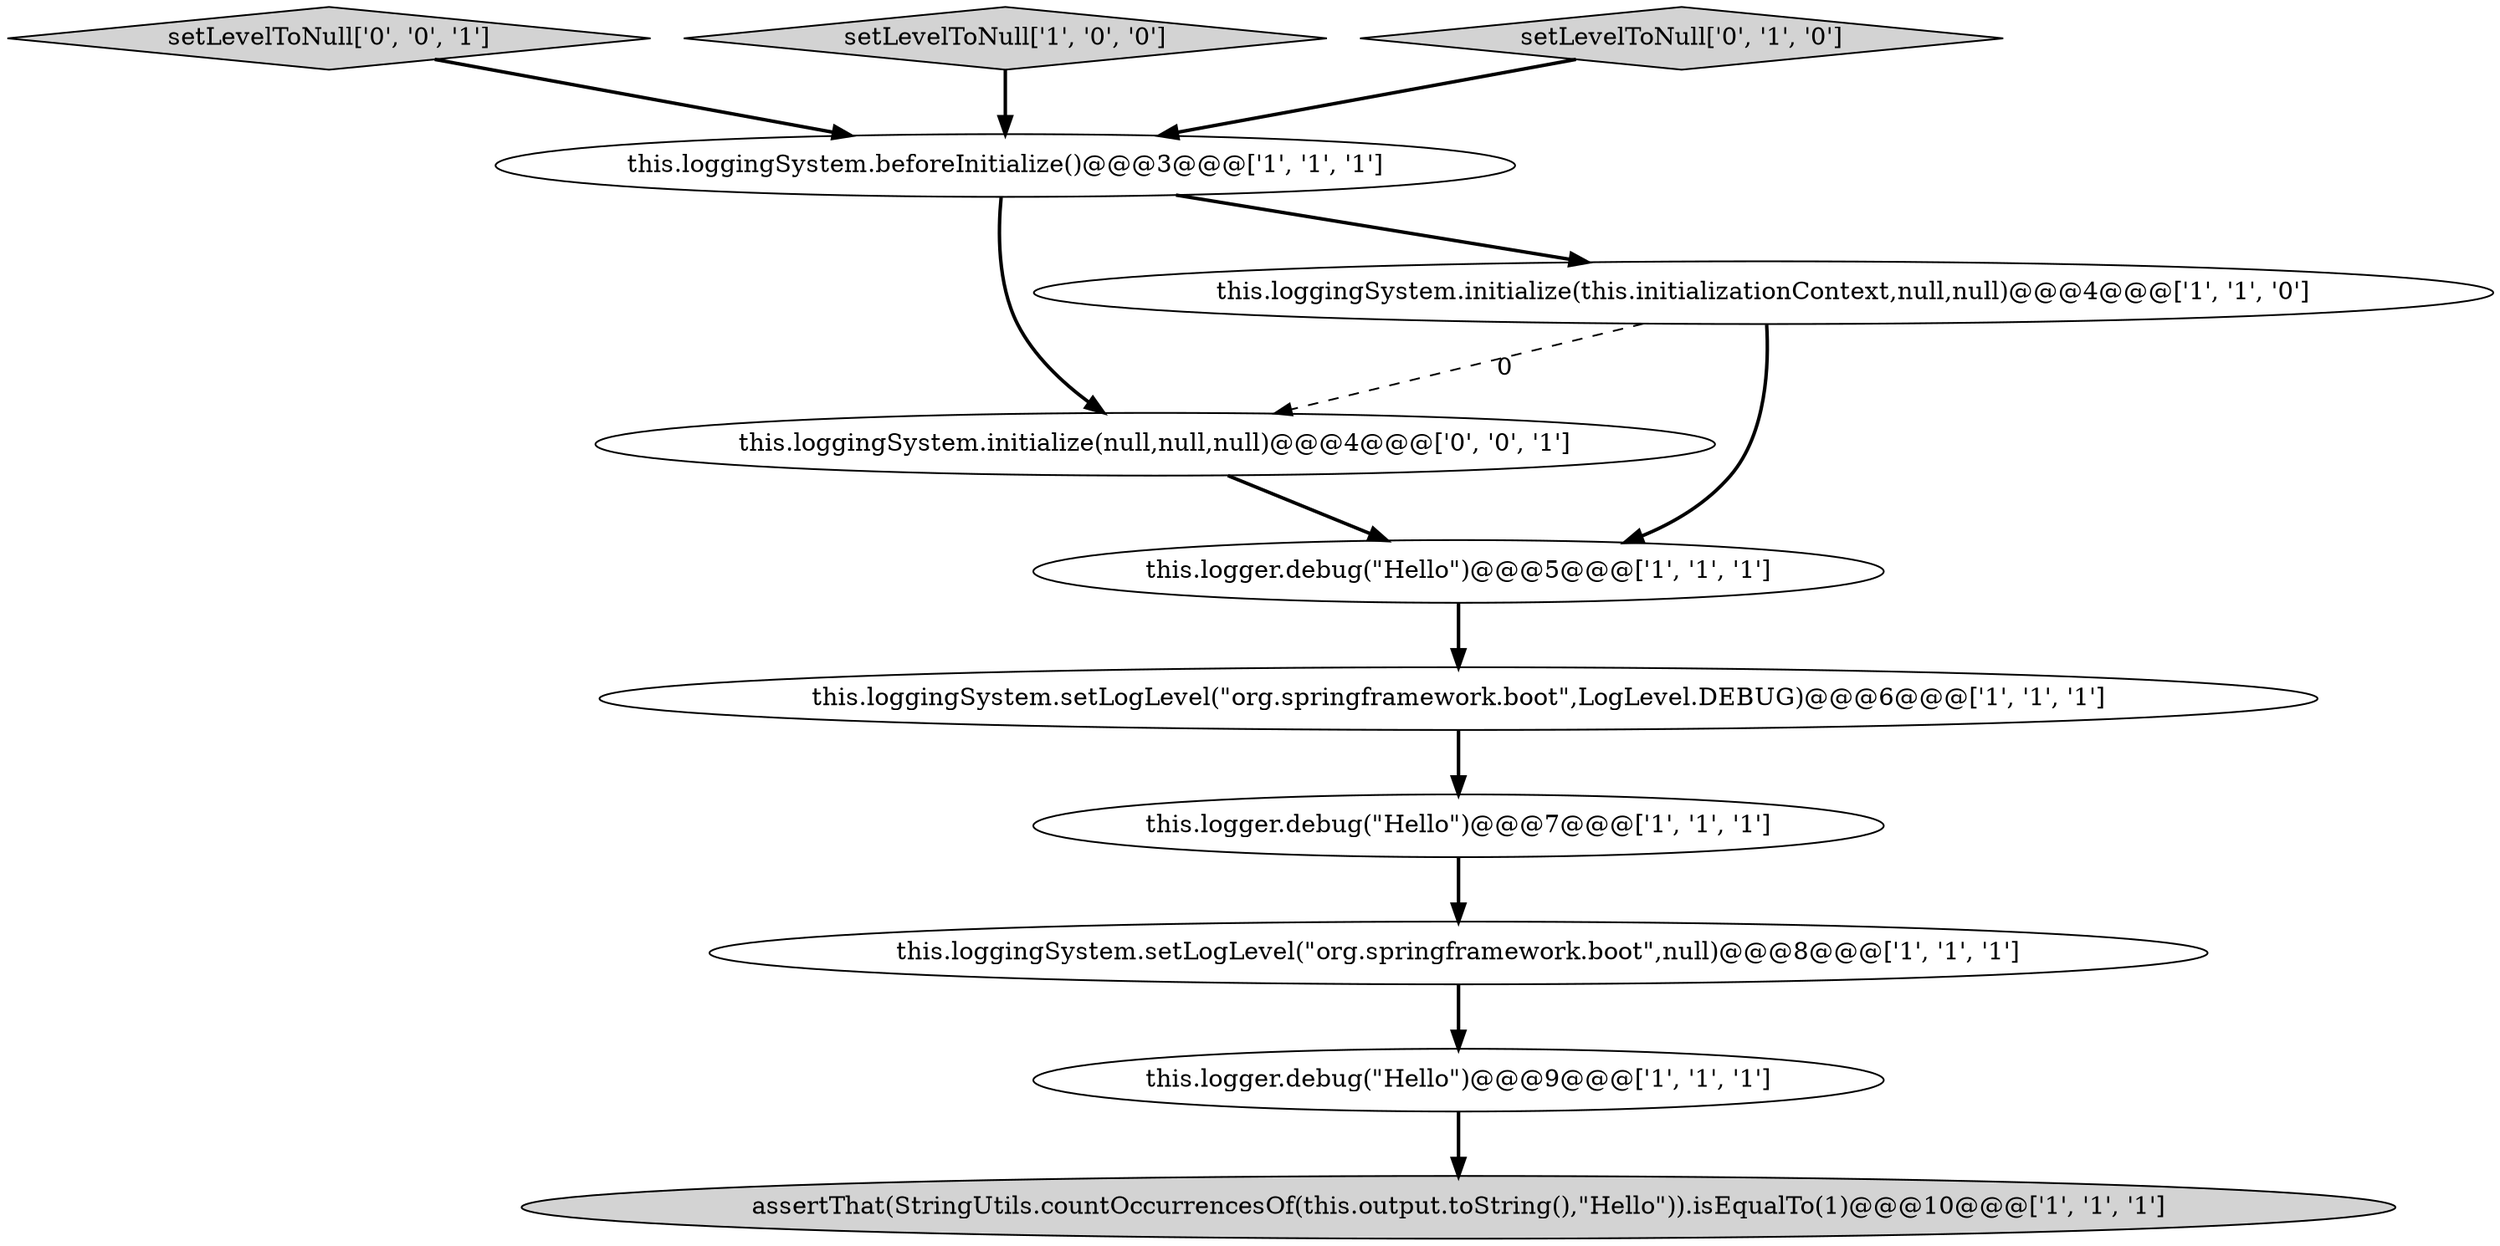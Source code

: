 digraph {
5 [style = filled, label = "this.logger.debug(\"Hello\")@@@7@@@['1', '1', '1']", fillcolor = white, shape = ellipse image = "AAA0AAABBB1BBB"];
3 [style = filled, label = "this.loggingSystem.beforeInitialize()@@@3@@@['1', '1', '1']", fillcolor = white, shape = ellipse image = "AAA0AAABBB1BBB"];
8 [style = filled, label = "this.logger.debug(\"Hello\")@@@5@@@['1', '1', '1']", fillcolor = white, shape = ellipse image = "AAA0AAABBB1BBB"];
0 [style = filled, label = "assertThat(StringUtils.countOccurrencesOf(this.output.toString(),\"Hello\")).isEqualTo(1)@@@10@@@['1', '1', '1']", fillcolor = lightgray, shape = ellipse image = "AAA0AAABBB1BBB"];
10 [style = filled, label = "setLevelToNull['0', '0', '1']", fillcolor = lightgray, shape = diamond image = "AAA0AAABBB3BBB"];
2 [style = filled, label = "this.loggingSystem.setLogLevel(\"org.springframework.boot\",null)@@@8@@@['1', '1', '1']", fillcolor = white, shape = ellipse image = "AAA0AAABBB1BBB"];
11 [style = filled, label = "this.loggingSystem.initialize(null,null,null)@@@4@@@['0', '0', '1']", fillcolor = white, shape = ellipse image = "AAA0AAABBB3BBB"];
6 [style = filled, label = "this.logger.debug(\"Hello\")@@@9@@@['1', '1', '1']", fillcolor = white, shape = ellipse image = "AAA0AAABBB1BBB"];
7 [style = filled, label = "setLevelToNull['1', '0', '0']", fillcolor = lightgray, shape = diamond image = "AAA0AAABBB1BBB"];
1 [style = filled, label = "this.loggingSystem.initialize(this.initializationContext,null,null)@@@4@@@['1', '1', '0']", fillcolor = white, shape = ellipse image = "AAA0AAABBB1BBB"];
4 [style = filled, label = "this.loggingSystem.setLogLevel(\"org.springframework.boot\",LogLevel.DEBUG)@@@6@@@['1', '1', '1']", fillcolor = white, shape = ellipse image = "AAA0AAABBB1BBB"];
9 [style = filled, label = "setLevelToNull['0', '1', '0']", fillcolor = lightgray, shape = diamond image = "AAA0AAABBB2BBB"];
3->11 [style = bold, label=""];
9->3 [style = bold, label=""];
11->8 [style = bold, label=""];
10->3 [style = bold, label=""];
5->2 [style = bold, label=""];
6->0 [style = bold, label=""];
8->4 [style = bold, label=""];
1->8 [style = bold, label=""];
3->1 [style = bold, label=""];
4->5 [style = bold, label=""];
2->6 [style = bold, label=""];
1->11 [style = dashed, label="0"];
7->3 [style = bold, label=""];
}
